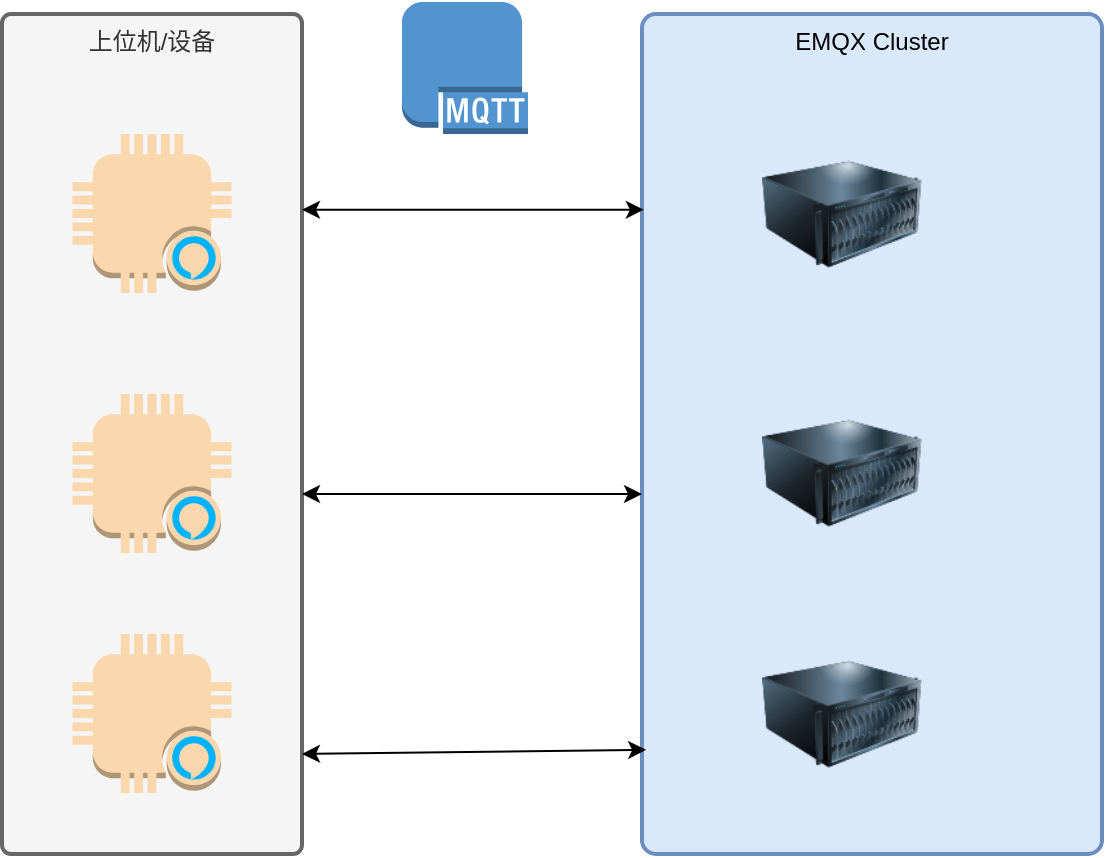 <mxfile version="21.8.0" type="github">
  <diagram id="6a731a19-8d31-9384-78a2-239565b7b9f0" name="Page-1">
    <mxGraphModel dx="1434" dy="878" grid="1" gridSize="10" guides="1" tooltips="1" connect="1" arrows="1" fold="1" page="1" pageScale="1" pageWidth="2336" pageHeight="1654" background="none" math="0" shadow="0">
      <root>
        <mxCell id="0" />
        <mxCell id="1" parent="0" />
        <mxCell id="pIrPDSXK6qlcN9ApZmw5-3" value="上位机/设备" style="rounded=1;whiteSpace=wrap;html=1;shadow=0;strokeWidth=2;fontSize=12;align=center;arcSize=3;verticalAlign=top;fillColor=#f5f5f5;fontColor=#333333;strokeColor=#666666;" vertex="1" parent="1">
          <mxGeometry x="110" y="140" width="150" height="420" as="geometry" />
        </mxCell>
        <mxCell id="4L-7aMJc5HiqzdiqpkeI-2" value="" style="outlineConnect=0;dashed=0;verticalLabelPosition=bottom;verticalAlign=top;align=center;html=1;shape=mxgraph.aws3.alexa_enabled_device;fillColor=#fad7ac;strokeColor=#b46504;" parent="1" vertex="1">
          <mxGeometry x="145.25" y="200" width="79.5" height="79.5" as="geometry" />
        </mxCell>
        <mxCell id="4L-7aMJc5HiqzdiqpkeI-4" value="" style="outlineConnect=0;dashed=0;verticalLabelPosition=bottom;verticalAlign=top;align=center;html=1;shape=mxgraph.aws3.alexa_enabled_device;fillColor=#fad7ac;strokeColor=#b46504;" parent="1" vertex="1">
          <mxGeometry x="145.25" y="330" width="79.5" height="79.5" as="geometry" />
        </mxCell>
        <mxCell id="4L-7aMJc5HiqzdiqpkeI-5" value="" style="outlineConnect=0;dashed=0;verticalLabelPosition=bottom;verticalAlign=top;align=center;html=1;shape=mxgraph.aws3.alexa_enabled_device;fillColor=#fad7ac;strokeColor=#b46504;" parent="1" vertex="1">
          <mxGeometry x="145.25" y="450" width="79.5" height="79.5" as="geometry" />
        </mxCell>
        <mxCell id="pIrPDSXK6qlcN9ApZmw5-7" value="EMQX Cluster" style="rounded=1;whiteSpace=wrap;html=1;shadow=0;strokeWidth=2;fontSize=12;align=center;arcSize=3;verticalAlign=top;fillColor=#dae8fc;strokeColor=#6c8ebf;" vertex="1" parent="1">
          <mxGeometry x="430" y="140" width="230" height="420" as="geometry" />
        </mxCell>
        <mxCell id="pIrPDSXK6qlcN9ApZmw5-11" value="" style="outlineConnect=0;dashed=0;verticalLabelPosition=bottom;verticalAlign=top;align=center;html=1;shape=mxgraph.aws3.mqtt_protocol;fillColor=#5294CF;gradientColor=none;" vertex="1" parent="1">
          <mxGeometry x="310" y="134" width="63" height="66" as="geometry" />
        </mxCell>
        <mxCell id="pIrPDSXK6qlcN9ApZmw5-12" value="" style="endArrow=classic;startArrow=classic;html=1;rounded=0;entryX=0.004;entryY=0.233;entryDx=0;entryDy=0;entryPerimeter=0;exitX=1;exitY=0.233;exitDx=0;exitDy=0;exitPerimeter=0;" edge="1" parent="1" source="pIrPDSXK6qlcN9ApZmw5-3" target="pIrPDSXK6qlcN9ApZmw5-7">
          <mxGeometry width="50" height="50" relative="1" as="geometry">
            <mxPoint x="260" y="240" as="sourcePoint" />
            <mxPoint x="310" y="190" as="targetPoint" />
          </mxGeometry>
        </mxCell>
        <mxCell id="pIrPDSXK6qlcN9ApZmw5-13" value="" style="endArrow=classic;startArrow=classic;html=1;rounded=0;exitX=1;exitY=0.233;exitDx=0;exitDy=0;exitPerimeter=0;" edge="1" parent="1">
          <mxGeometry width="50" height="50" relative="1" as="geometry">
            <mxPoint x="260" y="380" as="sourcePoint" />
            <mxPoint x="430" y="380" as="targetPoint" />
          </mxGeometry>
        </mxCell>
        <mxCell id="pIrPDSXK6qlcN9ApZmw5-14" value="" style="endArrow=classic;startArrow=classic;html=1;rounded=0;exitX=1;exitY=0.233;exitDx=0;exitDy=0;exitPerimeter=0;entryX=0.009;entryY=0.876;entryDx=0;entryDy=0;entryPerimeter=0;" edge="1" parent="1" target="pIrPDSXK6qlcN9ApZmw5-7">
          <mxGeometry width="50" height="50" relative="1" as="geometry">
            <mxPoint x="260" y="510" as="sourcePoint" />
            <mxPoint x="420" y="510" as="targetPoint" />
          </mxGeometry>
        </mxCell>
        <mxCell id="pIrPDSXK6qlcN9ApZmw5-15" value="" style="image;html=1;image=img/lib/clip_art/computers/Server_128x128.png" vertex="1" parent="1">
          <mxGeometry x="490" y="200" width="80" height="80" as="geometry" />
        </mxCell>
        <mxCell id="pIrPDSXK6qlcN9ApZmw5-16" value="" style="image;html=1;image=img/lib/clip_art/computers/Server_128x128.png" vertex="1" parent="1">
          <mxGeometry x="490" y="450" width="80" height="80" as="geometry" />
        </mxCell>
        <mxCell id="pIrPDSXK6qlcN9ApZmw5-17" value="" style="image;html=1;image=img/lib/clip_art/computers/Server_128x128.png" vertex="1" parent="1">
          <mxGeometry x="490" y="329.5" width="80" height="80" as="geometry" />
        </mxCell>
      </root>
    </mxGraphModel>
  </diagram>
</mxfile>
